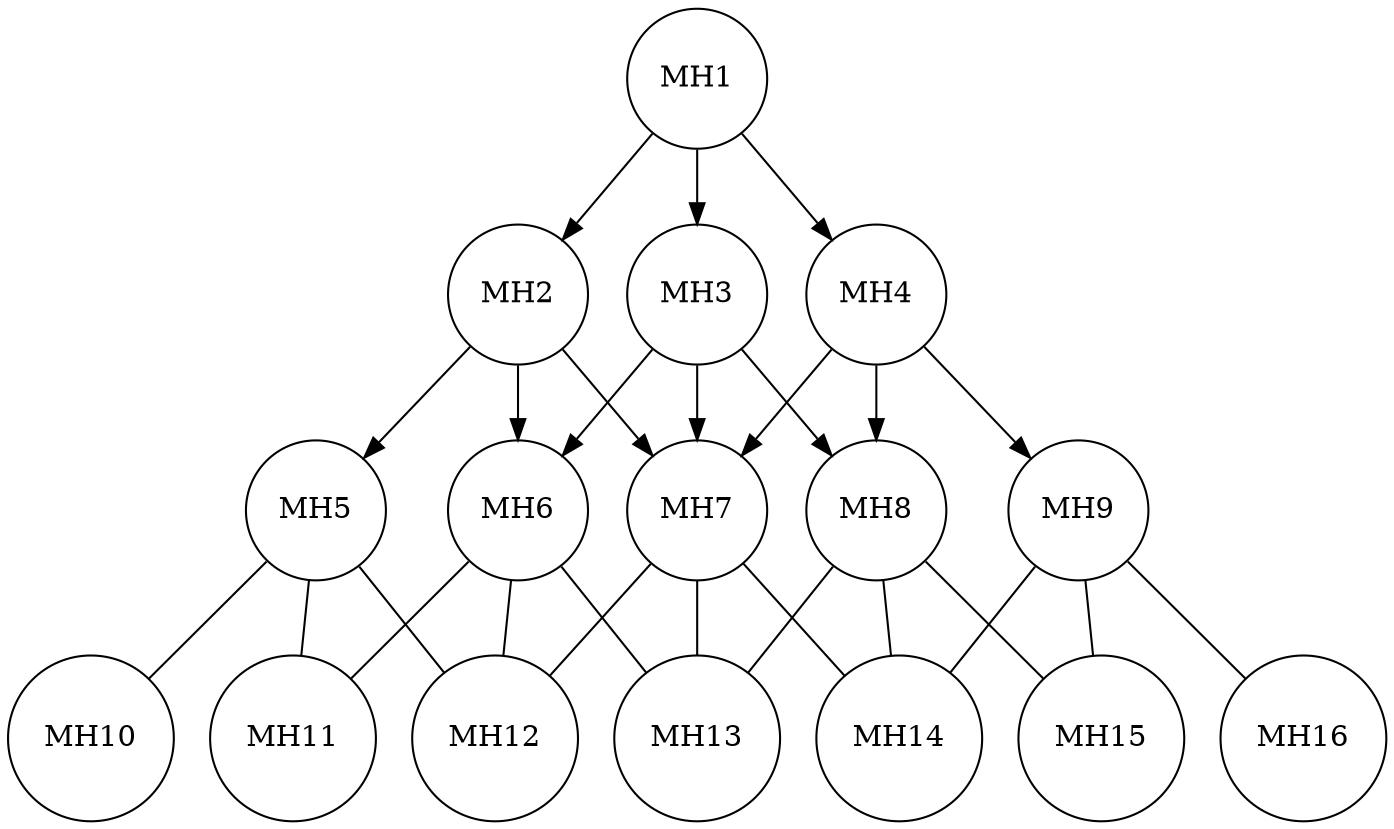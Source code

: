 digraph olsrOperation {

	node[shape=circle,color=black]
	//Level 1
	MH1 -> MH2
	MH1 -> MH3
	MH1 -> MH4

	//Level 2
	MH2 -> MH5
	MH2 -> MH6
	MH2 -> MH7

	MH3 -> MH6
	MH3 -> MH7
	MH3 -> MH8

	MH4 -> MH7
	MH4 -> MH8
	MH4 -> MH9

	edge[dir=none]
	//Level 3
	MH5 -> MH10
	MH5 -> MH11
	MH5 -> MH12

	MH6 -> MH11
	MH6 -> MH12
	MH6 -> MH13

	MH7 -> MH12
	MH7 -> MH13
	MH7 -> MH14

	MH8 -> MH13
	MH8 -> MH14
	MH8 -> MH15

	MH9 -> MH14
	MH9 -> MH15
	MH9 -> MH16

}
